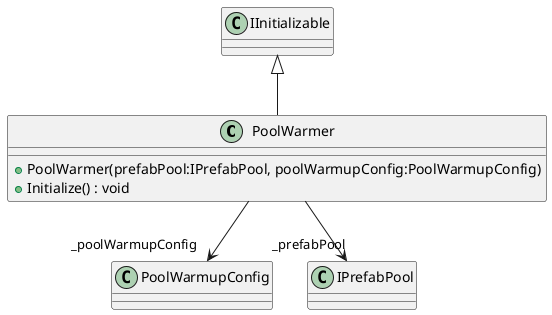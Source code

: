@startuml
class PoolWarmer {
    + PoolWarmer(prefabPool:IPrefabPool, poolWarmupConfig:PoolWarmupConfig)
    + Initialize() : void
}
IInitializable <|-- PoolWarmer
PoolWarmer --> "_poolWarmupConfig" PoolWarmupConfig
PoolWarmer --> "_prefabPool" IPrefabPool
@enduml
